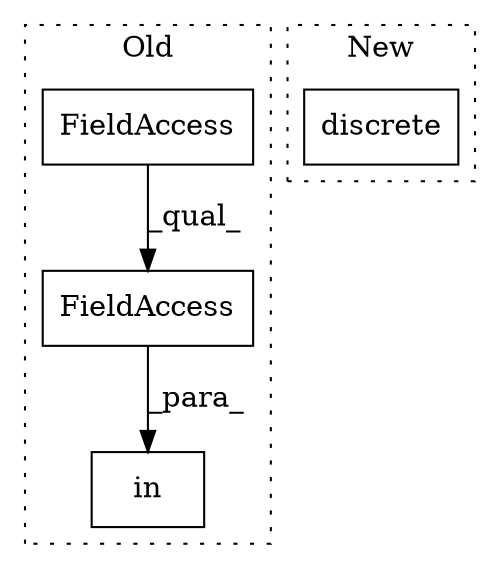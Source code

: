 digraph G {
subgraph cluster0 {
1 [label="in" a="105" s="1387" l="35" shape="box"];
3 [label="FieldAccess" a="22" s="1387" l="17" shape="box"];
4 [label="FieldAccess" a="22" s="1387" l="12" shape="box"];
label = "Old";
style="dotted";
}
subgraph cluster1 {
2 [label="discrete" a="32" s="1355,1370" l="9,1" shape="box"];
label = "New";
style="dotted";
}
3 -> 1 [label="_para_"];
4 -> 3 [label="_qual_"];
}